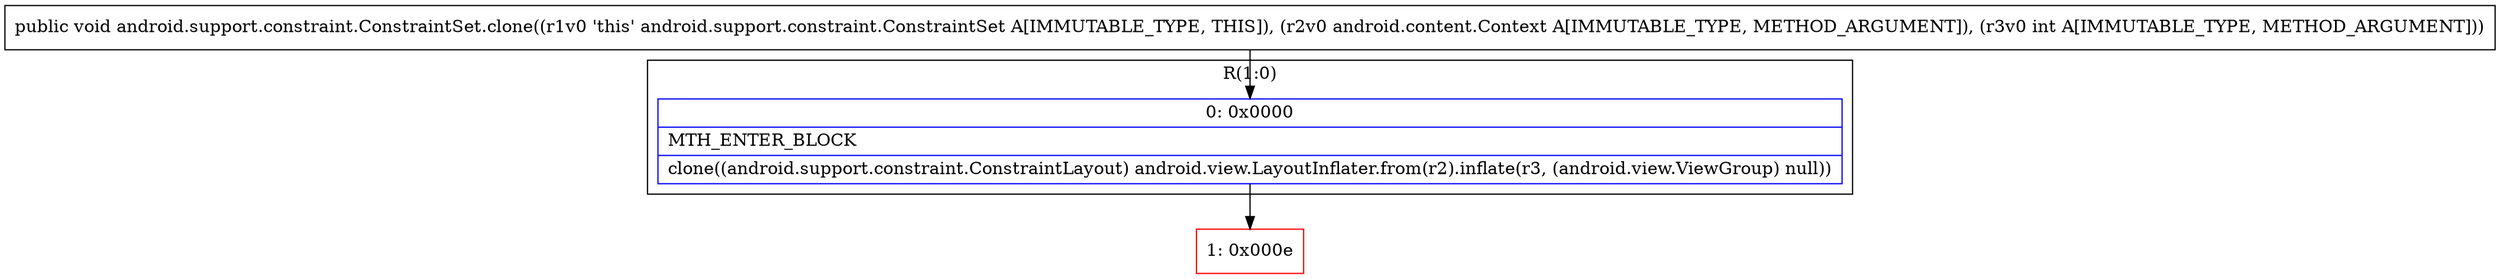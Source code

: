 digraph "CFG forandroid.support.constraint.ConstraintSet.clone(Landroid\/content\/Context;I)V" {
subgraph cluster_Region_236671804 {
label = "R(1:0)";
node [shape=record,color=blue];
Node_0 [shape=record,label="{0\:\ 0x0000|MTH_ENTER_BLOCK\l|clone((android.support.constraint.ConstraintLayout) android.view.LayoutInflater.from(r2).inflate(r3, (android.view.ViewGroup) null))\l}"];
}
Node_1 [shape=record,color=red,label="{1\:\ 0x000e}"];
MethodNode[shape=record,label="{public void android.support.constraint.ConstraintSet.clone((r1v0 'this' android.support.constraint.ConstraintSet A[IMMUTABLE_TYPE, THIS]), (r2v0 android.content.Context A[IMMUTABLE_TYPE, METHOD_ARGUMENT]), (r3v0 int A[IMMUTABLE_TYPE, METHOD_ARGUMENT])) }"];
MethodNode -> Node_0;
Node_0 -> Node_1;
}

